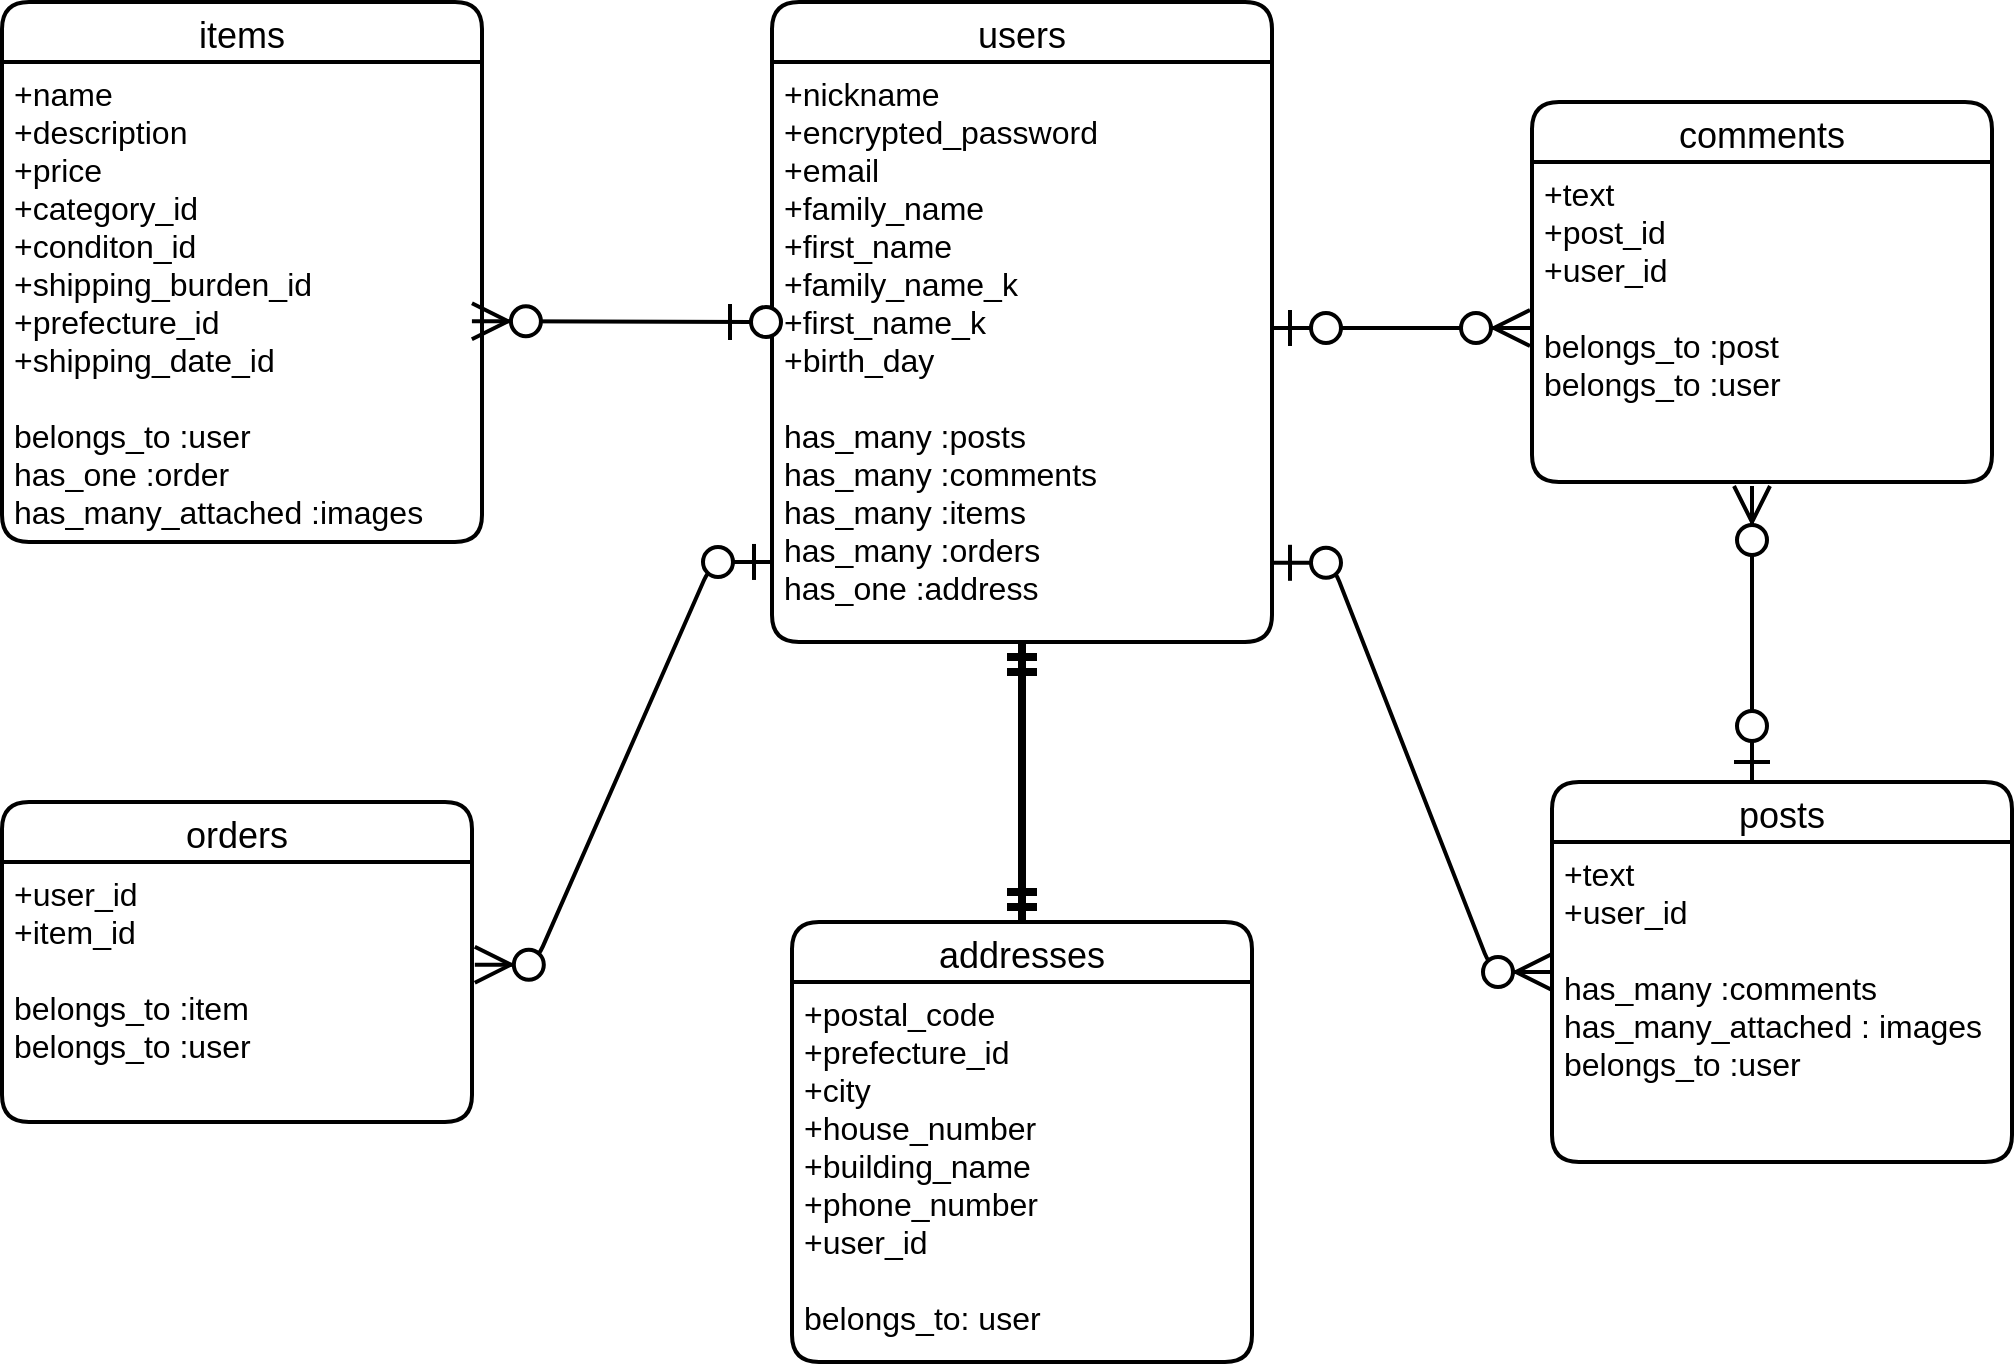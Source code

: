<mxfile>
    <diagram id="5AiAVkzNnfsWckChS35y" name="ページ1">
        <mxGraphModel dx="1843" dy="706" grid="1" gridSize="10" guides="1" tooltips="1" connect="1" arrows="1" fold="1" page="1" pageScale="1" pageWidth="827" pageHeight="1169" math="0" shadow="0">
            <root>
                <mxCell id="0"/>
                <mxCell id="1" parent="0"/>
                <mxCell id="43" value="users" style="swimlane;childLayout=stackLayout;horizontal=1;startSize=30;horizontalStack=0;rounded=1;fontSize=18;fontStyle=0;strokeWidth=2;resizeParent=0;resizeLast=1;shadow=0;dashed=0;align=center;" vertex="1" parent="1">
                    <mxGeometry x="340" y="40" width="250" height="320" as="geometry"/>
                </mxCell>
                <mxCell id="44" value="+nickname&#10;+encrypted_password&#10;+email&#10;+family_name&#10;+first_name&#10;+family_name_k&#10;+first_name_k&#10;+birth_day&#10;&#10;has_many :posts&#10;has_many :comments&#10;has_many :items&#10;has_many :orders&#10;has_one :address" style="align=left;strokeColor=none;fillColor=none;spacingLeft=4;fontSize=16;verticalAlign=top;resizable=0;rotatable=0;part=1;" vertex="1" parent="43">
                    <mxGeometry y="30" width="250" height="290" as="geometry"/>
                </mxCell>
                <mxCell id="45" value="posts" style="swimlane;childLayout=stackLayout;horizontal=1;startSize=30;horizontalStack=0;rounded=1;fontSize=18;fontStyle=0;strokeWidth=2;resizeParent=0;resizeLast=1;shadow=0;dashed=0;align=center;" vertex="1" parent="1">
                    <mxGeometry x="730" y="430" width="230" height="190" as="geometry"/>
                </mxCell>
                <mxCell id="46" value="+text&#10;+user_id&#10;&#10;has_many :comments&#10;has_many_attached : images&#10;belongs_to :user" style="align=left;strokeColor=none;fillColor=none;spacingLeft=4;fontSize=16;verticalAlign=top;resizable=0;rotatable=0;part=1;" vertex="1" parent="45">
                    <mxGeometry y="30" width="230" height="160" as="geometry"/>
                </mxCell>
                <mxCell id="47" style="edgeStyle=orthogonalEdgeStyle;rounded=0;orthogonalLoop=1;jettySize=auto;html=1;exitX=0.5;exitY=1;exitDx=0;exitDy=0;fontSize=18;" edge="1" parent="45" source="46" target="46">
                    <mxGeometry relative="1" as="geometry"/>
                </mxCell>
                <mxCell id="48" value="comments" style="swimlane;childLayout=stackLayout;horizontal=1;startSize=30;horizontalStack=0;rounded=1;fontSize=18;fontStyle=0;strokeWidth=2;resizeParent=0;resizeLast=1;shadow=0;dashed=0;align=center;" vertex="1" parent="1">
                    <mxGeometry x="720" y="90" width="230" height="190" as="geometry"/>
                </mxCell>
                <mxCell id="49" value="+text&#10;+post_id&#10;+user_id&#10;&#10;belongs_to :post&#10;belongs_to :user" style="align=left;strokeColor=none;fillColor=none;spacingLeft=4;fontSize=16;verticalAlign=top;resizable=0;rotatable=0;part=1;" vertex="1" parent="48">
                    <mxGeometry y="30" width="230" height="160" as="geometry"/>
                </mxCell>
                <mxCell id="50" style="edgeStyle=orthogonalEdgeStyle;rounded=0;orthogonalLoop=1;jettySize=auto;html=1;exitX=0.5;exitY=1;exitDx=0;exitDy=0;fontSize=18;" edge="1" parent="48" source="49" target="49">
                    <mxGeometry relative="1" as="geometry"/>
                </mxCell>
                <mxCell id="51" value="addresses" style="swimlane;childLayout=stackLayout;horizontal=1;startSize=30;horizontalStack=0;rounded=1;fontSize=18;fontStyle=0;strokeWidth=2;resizeParent=0;resizeLast=1;shadow=0;dashed=0;align=center;" vertex="1" parent="1">
                    <mxGeometry x="350" y="500" width="230" height="220" as="geometry"/>
                </mxCell>
                <mxCell id="52" value="+postal_code&#10;+prefecture_id&#10;+city&#10;+house_number&#10;+building_name&#10;+phone_number&#10;+user_id&#10;&#10;belongs_to: user&#10;" style="align=left;strokeColor=none;fillColor=none;spacingLeft=4;fontSize=16;verticalAlign=top;resizable=0;rotatable=0;part=1;" vertex="1" parent="51">
                    <mxGeometry y="30" width="230" height="190" as="geometry"/>
                </mxCell>
                <mxCell id="54" value="orders" style="swimlane;childLayout=stackLayout;horizontal=1;startSize=30;horizontalStack=0;rounded=1;fontSize=18;fontStyle=0;strokeWidth=2;resizeParent=0;resizeLast=1;shadow=0;dashed=0;align=center;" vertex="1" parent="1">
                    <mxGeometry x="-45" y="440" width="235" height="160" as="geometry"/>
                </mxCell>
                <mxCell id="55" value="+user_id&#10;+item_id&#10;&#10;belongs_to :item&#10;belongs_to :user" style="align=left;strokeColor=none;fillColor=none;spacingLeft=4;fontSize=16;verticalAlign=top;resizable=0;rotatable=0;part=1;" vertex="1" parent="54">
                    <mxGeometry y="30" width="235" height="130" as="geometry"/>
                </mxCell>
                <mxCell id="56" style="edgeStyle=orthogonalEdgeStyle;rounded=0;orthogonalLoop=1;jettySize=auto;html=1;exitX=0.5;exitY=1;exitDx=0;exitDy=0;fontSize=18;" edge="1" parent="54" source="55" target="55">
                    <mxGeometry relative="1" as="geometry"/>
                </mxCell>
                <mxCell id="57" value="items" style="swimlane;childLayout=stackLayout;horizontal=1;startSize=30;horizontalStack=0;rounded=1;fontSize=18;fontStyle=0;strokeWidth=2;resizeParent=0;resizeLast=1;shadow=0;dashed=0;align=center;" vertex="1" parent="1">
                    <mxGeometry x="-45" y="40" width="240" height="270" as="geometry"/>
                </mxCell>
                <mxCell id="58" value="+name&#10;+description&#10;+price&#10;+category_id&#10;+conditon_id&#10;+shipping_burden_id&#10;+prefecture_id&#10;+shipping_date_id&#10;&#10;belongs_to :user&#10;has_one :order&#10;has_many_attached :images" style="align=left;strokeColor=none;fillColor=none;spacingLeft=4;fontSize=16;verticalAlign=top;resizable=0;rotatable=0;part=1;" vertex="1" parent="57">
                    <mxGeometry y="30" width="240" height="240" as="geometry"/>
                </mxCell>
                <mxCell id="59" style="edgeStyle=orthogonalEdgeStyle;rounded=0;orthogonalLoop=1;jettySize=auto;html=1;exitX=0.5;exitY=1;exitDx=0;exitDy=0;fontSize=18;" edge="1" parent="57" source="58" target="58">
                    <mxGeometry relative="1" as="geometry"/>
                </mxCell>
                <mxCell id="64" value="" style="edgeStyle=entityRelationEdgeStyle;fontSize=12;html=1;endArrow=ERzeroToMany;startArrow=ERzeroToOne;strokeWidth=2;endSize=15;startSize=15;" edge="1" parent="1">
                    <mxGeometry width="100" height="100" relative="1" as="geometry">
                        <mxPoint x="590" y="203" as="sourcePoint"/>
                        <mxPoint x="719" y="203" as="targetPoint"/>
                    </mxGeometry>
                </mxCell>
                <mxCell id="65" value="" style="edgeStyle=entityRelationEdgeStyle;fontSize=12;html=1;endArrow=ERzeroToMany;startArrow=ERzeroToOne;strokeWidth=2;endSize=15;startSize=15;entryX=0.979;entryY=0.54;entryDx=0;entryDy=0;entryPerimeter=0;" edge="1" parent="1" target="58">
                    <mxGeometry width="100" height="100" relative="1" as="geometry">
                        <mxPoint x="310" y="200" as="sourcePoint"/>
                        <mxPoint x="405.5" y="199.6" as="targetPoint"/>
                    </mxGeometry>
                </mxCell>
                <mxCell id="66" value="" style="fontSize=12;html=1;endArrow=ERzeroToMany;startArrow=ERzeroToOne;strokeWidth=2;endSize=15;startSize=15;" edge="1" parent="1">
                    <mxGeometry width="100" height="100" relative="1" as="geometry">
                        <mxPoint x="830" y="429" as="sourcePoint"/>
                        <mxPoint x="830" y="282" as="targetPoint"/>
                    </mxGeometry>
                </mxCell>
                <mxCell id="67" value="" style="edgeStyle=entityRelationEdgeStyle;fontSize=12;html=1;endArrow=ERzeroToMany;startArrow=ERzeroToOne;strokeWidth=2;exitX=1.014;exitY=0.46;exitDx=0;exitDy=0;exitPerimeter=0;endSize=15;startSize=15;entryX=0;entryY=0.5;entryDx=0;entryDy=0;" edge="1" parent="1" target="45">
                    <mxGeometry width="100" height="100" relative="1" as="geometry">
                        <mxPoint x="590" y="320.4" as="sourcePoint"/>
                        <mxPoint x="725" y="480" as="targetPoint"/>
                    </mxGeometry>
                </mxCell>
                <mxCell id="68" value="" style="edgeStyle=entityRelationEdgeStyle;fontSize=12;html=1;endArrow=ERzeroToMany;startArrow=ERzeroToOne;strokeWidth=2;endSize=15;startSize=15;entryX=1.006;entryY=0.395;entryDx=0;entryDy=0;entryPerimeter=0;exitX=0;exitY=0.862;exitDx=0;exitDy=0;exitPerimeter=0;" edge="1" parent="1" source="44" target="55">
                    <mxGeometry width="100" height="100" relative="1" as="geometry">
                        <mxPoint x="310" y="355" as="sourcePoint"/>
                        <mxPoint x="250" y="480" as="targetPoint"/>
                    </mxGeometry>
                </mxCell>
                <mxCell id="69" value="" style="fontSize=12;html=1;endArrow=ERmandOne;startArrow=ERmandOne;strokeWidth=4;endSize=10;startSize=10;" edge="1" parent="1" target="44">
                    <mxGeometry width="100" height="100" relative="1" as="geometry">
                        <mxPoint x="465" y="500" as="sourcePoint"/>
                        <mxPoint x="465" y="360" as="targetPoint"/>
                    </mxGeometry>
                </mxCell>
            </root>
        </mxGraphModel>
    </diagram>
</mxfile>